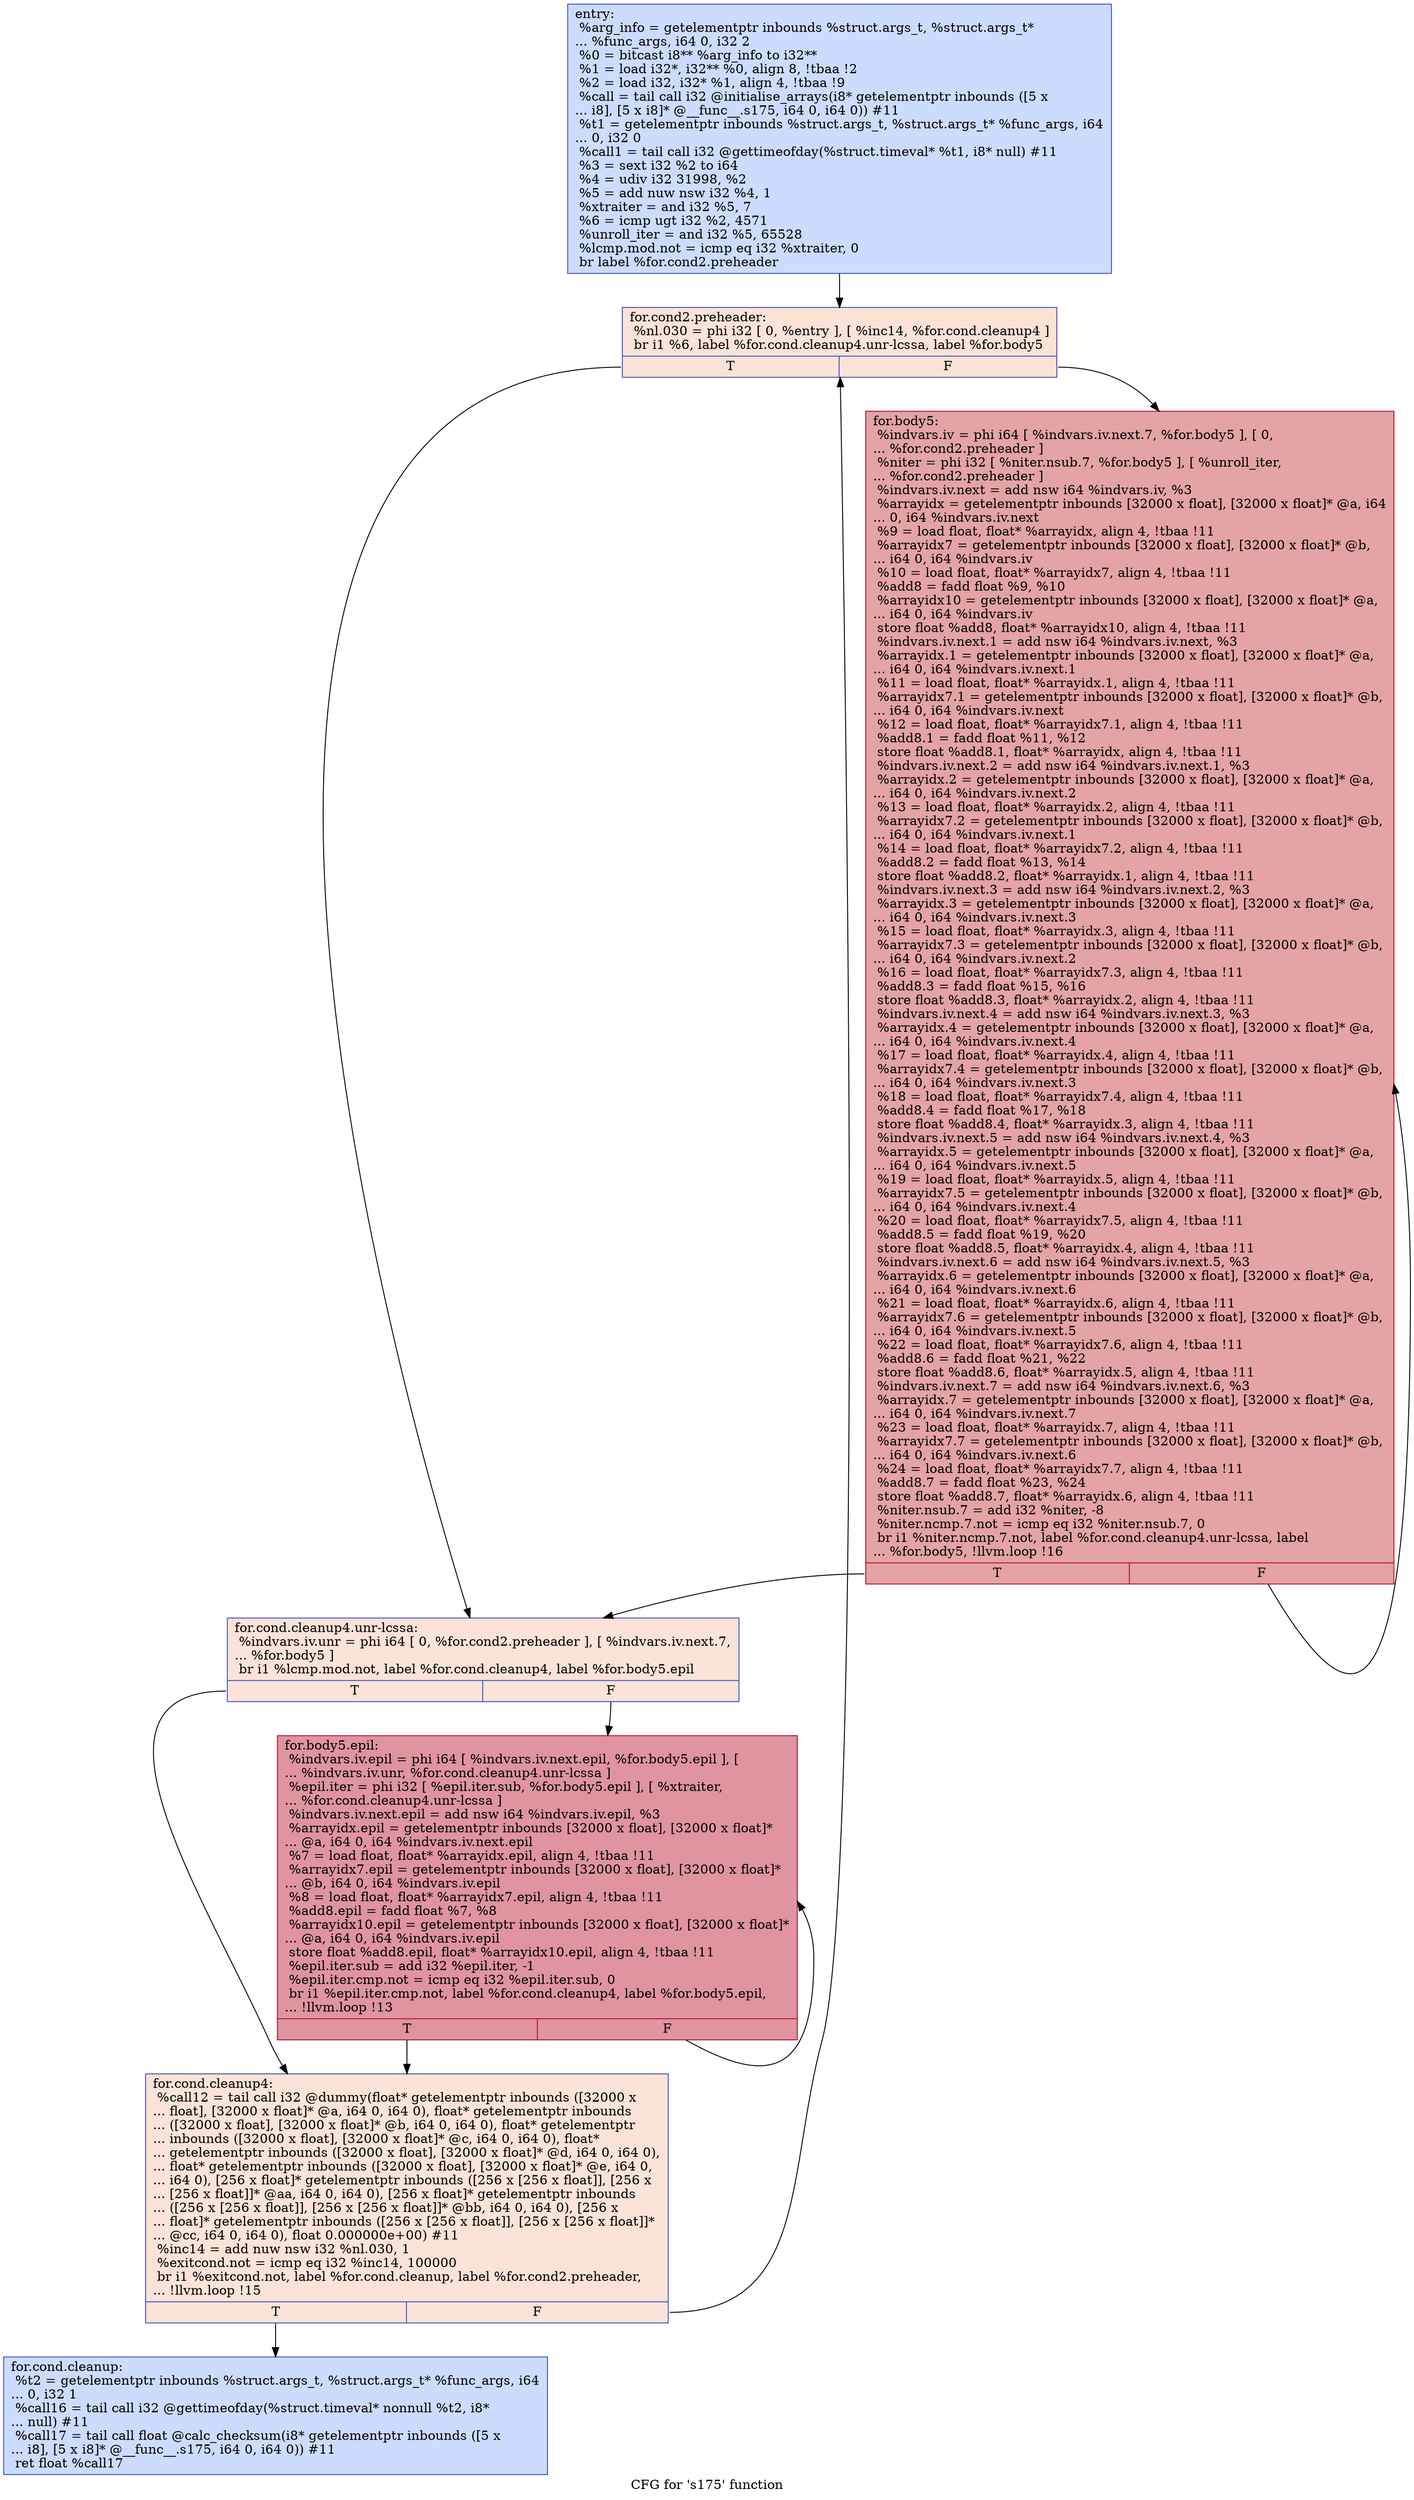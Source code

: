 digraph "CFG for 's175' function" {
	label="CFG for 's175' function";

	Node0x564c93a49490 [shape=record,color="#3d50c3ff", style=filled, fillcolor="#8caffe70",label="{entry:\l  %arg_info = getelementptr inbounds %struct.args_t, %struct.args_t*\l... %func_args, i64 0, i32 2\l  %0 = bitcast i8** %arg_info to i32**\l  %1 = load i32*, i32** %0, align 8, !tbaa !2\l  %2 = load i32, i32* %1, align 4, !tbaa !9\l  %call = tail call i32 @initialise_arrays(i8* getelementptr inbounds ([5 x\l... i8], [5 x i8]* @__func__.s175, i64 0, i64 0)) #11\l  %t1 = getelementptr inbounds %struct.args_t, %struct.args_t* %func_args, i64\l... 0, i32 0\l  %call1 = tail call i32 @gettimeofday(%struct.timeval* %t1, i8* null) #11\l  %3 = sext i32 %2 to i64\l  %4 = udiv i32 31998, %2\l  %5 = add nuw nsw i32 %4, 1\l  %xtraiter = and i32 %5, 7\l  %6 = icmp ugt i32 %2, 4571\l  %unroll_iter = and i32 %5, 65528\l  %lcmp.mod.not = icmp eq i32 %xtraiter, 0\l  br label %for.cond2.preheader\l}"];
	Node0x564c93a49490 -> Node0x564c93a4a080;
	Node0x564c93a4a080 [shape=record,color="#3d50c3ff", style=filled, fillcolor="#f6bfa670",label="{for.cond2.preheader:                              \l  %nl.030 = phi i32 [ 0, %entry ], [ %inc14, %for.cond.cleanup4 ]\l  br i1 %6, label %for.cond.cleanup4.unr-lcssa, label %for.body5\l|{<s0>T|<s1>F}}"];
	Node0x564c93a4a080:s0 -> Node0x564c93a4a2e0;
	Node0x564c93a4a080:s1 -> Node0x564c93a49410;
	Node0x564c93a4a620 [shape=record,color="#3d50c3ff", style=filled, fillcolor="#8caffe70",label="{for.cond.cleanup:                                 \l  %t2 = getelementptr inbounds %struct.args_t, %struct.args_t* %func_args, i64\l... 0, i32 1\l  %call16 = tail call i32 @gettimeofday(%struct.timeval* nonnull %t2, i8*\l... null) #11\l  %call17 = tail call float @calc_checksum(i8* getelementptr inbounds ([5 x\l... i8], [5 x i8]* @__func__.s175, i64 0, i64 0)) #11\l  ret float %call17\l}"];
	Node0x564c93a4a2e0 [shape=record,color="#3d50c3ff", style=filled, fillcolor="#f6bfa670",label="{for.cond.cleanup4.unr-lcssa:                      \l  %indvars.iv.unr = phi i64 [ 0, %for.cond2.preheader ], [ %indvars.iv.next.7,\l... %for.body5 ]\l  br i1 %lcmp.mod.not, label %for.cond.cleanup4, label %for.body5.epil\l|{<s0>T|<s1>F}}"];
	Node0x564c93a4a2e0:s0 -> Node0x564c93a4a1d0;
	Node0x564c93a4a2e0:s1 -> Node0x564c93a4ac00;
	Node0x564c93a4ac00 [shape=record,color="#b70d28ff", style=filled, fillcolor="#b70d2870",label="{for.body5.epil:                                   \l  %indvars.iv.epil = phi i64 [ %indvars.iv.next.epil, %for.body5.epil ], [\l... %indvars.iv.unr, %for.cond.cleanup4.unr-lcssa ]\l  %epil.iter = phi i32 [ %epil.iter.sub, %for.body5.epil ], [ %xtraiter,\l... %for.cond.cleanup4.unr-lcssa ]\l  %indvars.iv.next.epil = add nsw i64 %indvars.iv.epil, %3\l  %arrayidx.epil = getelementptr inbounds [32000 x float], [32000 x float]*\l... @a, i64 0, i64 %indvars.iv.next.epil\l  %7 = load float, float* %arrayidx.epil, align 4, !tbaa !11\l  %arrayidx7.epil = getelementptr inbounds [32000 x float], [32000 x float]*\l... @b, i64 0, i64 %indvars.iv.epil\l  %8 = load float, float* %arrayidx7.epil, align 4, !tbaa !11\l  %add8.epil = fadd float %7, %8\l  %arrayidx10.epil = getelementptr inbounds [32000 x float], [32000 x float]*\l... @a, i64 0, i64 %indvars.iv.epil\l  store float %add8.epil, float* %arrayidx10.epil, align 4, !tbaa !11\l  %epil.iter.sub = add i32 %epil.iter, -1\l  %epil.iter.cmp.not = icmp eq i32 %epil.iter.sub, 0\l  br i1 %epil.iter.cmp.not, label %for.cond.cleanup4, label %for.body5.epil,\l... !llvm.loop !13\l|{<s0>T|<s1>F}}"];
	Node0x564c93a4ac00:s0 -> Node0x564c93a4a1d0;
	Node0x564c93a4ac00:s1 -> Node0x564c93a4ac00;
	Node0x564c93a4a1d0 [shape=record,color="#3d50c3ff", style=filled, fillcolor="#f6bfa670",label="{for.cond.cleanup4:                                \l  %call12 = tail call i32 @dummy(float* getelementptr inbounds ([32000 x\l... float], [32000 x float]* @a, i64 0, i64 0), float* getelementptr inbounds\l... ([32000 x float], [32000 x float]* @b, i64 0, i64 0), float* getelementptr\l... inbounds ([32000 x float], [32000 x float]* @c, i64 0, i64 0), float*\l... getelementptr inbounds ([32000 x float], [32000 x float]* @d, i64 0, i64 0),\l... float* getelementptr inbounds ([32000 x float], [32000 x float]* @e, i64 0,\l... i64 0), [256 x float]* getelementptr inbounds ([256 x [256 x float]], [256 x\l... [256 x float]]* @aa, i64 0, i64 0), [256 x float]* getelementptr inbounds\l... ([256 x [256 x float]], [256 x [256 x float]]* @bb, i64 0, i64 0), [256 x\l... float]* getelementptr inbounds ([256 x [256 x float]], [256 x [256 x float]]*\l... @cc, i64 0, i64 0), float 0.000000e+00) #11\l  %inc14 = add nuw nsw i32 %nl.030, 1\l  %exitcond.not = icmp eq i32 %inc14, 100000\l  br i1 %exitcond.not, label %for.cond.cleanup, label %for.cond2.preheader,\l... !llvm.loop !15\l|{<s0>T|<s1>F}}"];
	Node0x564c93a4a1d0:s0 -> Node0x564c93a4a620;
	Node0x564c93a4a1d0:s1 -> Node0x564c93a4a080;
	Node0x564c93a49410 [shape=record,color="#b70d28ff", style=filled, fillcolor="#c32e3170",label="{for.body5:                                        \l  %indvars.iv = phi i64 [ %indvars.iv.next.7, %for.body5 ], [ 0,\l... %for.cond2.preheader ]\l  %niter = phi i32 [ %niter.nsub.7, %for.body5 ], [ %unroll_iter,\l... %for.cond2.preheader ]\l  %indvars.iv.next = add nsw i64 %indvars.iv, %3\l  %arrayidx = getelementptr inbounds [32000 x float], [32000 x float]* @a, i64\l... 0, i64 %indvars.iv.next\l  %9 = load float, float* %arrayidx, align 4, !tbaa !11\l  %arrayidx7 = getelementptr inbounds [32000 x float], [32000 x float]* @b,\l... i64 0, i64 %indvars.iv\l  %10 = load float, float* %arrayidx7, align 4, !tbaa !11\l  %add8 = fadd float %9, %10\l  %arrayidx10 = getelementptr inbounds [32000 x float], [32000 x float]* @a,\l... i64 0, i64 %indvars.iv\l  store float %add8, float* %arrayidx10, align 4, !tbaa !11\l  %indvars.iv.next.1 = add nsw i64 %indvars.iv.next, %3\l  %arrayidx.1 = getelementptr inbounds [32000 x float], [32000 x float]* @a,\l... i64 0, i64 %indvars.iv.next.1\l  %11 = load float, float* %arrayidx.1, align 4, !tbaa !11\l  %arrayidx7.1 = getelementptr inbounds [32000 x float], [32000 x float]* @b,\l... i64 0, i64 %indvars.iv.next\l  %12 = load float, float* %arrayidx7.1, align 4, !tbaa !11\l  %add8.1 = fadd float %11, %12\l  store float %add8.1, float* %arrayidx, align 4, !tbaa !11\l  %indvars.iv.next.2 = add nsw i64 %indvars.iv.next.1, %3\l  %arrayidx.2 = getelementptr inbounds [32000 x float], [32000 x float]* @a,\l... i64 0, i64 %indvars.iv.next.2\l  %13 = load float, float* %arrayidx.2, align 4, !tbaa !11\l  %arrayidx7.2 = getelementptr inbounds [32000 x float], [32000 x float]* @b,\l... i64 0, i64 %indvars.iv.next.1\l  %14 = load float, float* %arrayidx7.2, align 4, !tbaa !11\l  %add8.2 = fadd float %13, %14\l  store float %add8.2, float* %arrayidx.1, align 4, !tbaa !11\l  %indvars.iv.next.3 = add nsw i64 %indvars.iv.next.2, %3\l  %arrayidx.3 = getelementptr inbounds [32000 x float], [32000 x float]* @a,\l... i64 0, i64 %indvars.iv.next.3\l  %15 = load float, float* %arrayidx.3, align 4, !tbaa !11\l  %arrayidx7.3 = getelementptr inbounds [32000 x float], [32000 x float]* @b,\l... i64 0, i64 %indvars.iv.next.2\l  %16 = load float, float* %arrayidx7.3, align 4, !tbaa !11\l  %add8.3 = fadd float %15, %16\l  store float %add8.3, float* %arrayidx.2, align 4, !tbaa !11\l  %indvars.iv.next.4 = add nsw i64 %indvars.iv.next.3, %3\l  %arrayidx.4 = getelementptr inbounds [32000 x float], [32000 x float]* @a,\l... i64 0, i64 %indvars.iv.next.4\l  %17 = load float, float* %arrayidx.4, align 4, !tbaa !11\l  %arrayidx7.4 = getelementptr inbounds [32000 x float], [32000 x float]* @b,\l... i64 0, i64 %indvars.iv.next.3\l  %18 = load float, float* %arrayidx7.4, align 4, !tbaa !11\l  %add8.4 = fadd float %17, %18\l  store float %add8.4, float* %arrayidx.3, align 4, !tbaa !11\l  %indvars.iv.next.5 = add nsw i64 %indvars.iv.next.4, %3\l  %arrayidx.5 = getelementptr inbounds [32000 x float], [32000 x float]* @a,\l... i64 0, i64 %indvars.iv.next.5\l  %19 = load float, float* %arrayidx.5, align 4, !tbaa !11\l  %arrayidx7.5 = getelementptr inbounds [32000 x float], [32000 x float]* @b,\l... i64 0, i64 %indvars.iv.next.4\l  %20 = load float, float* %arrayidx7.5, align 4, !tbaa !11\l  %add8.5 = fadd float %19, %20\l  store float %add8.5, float* %arrayidx.4, align 4, !tbaa !11\l  %indvars.iv.next.6 = add nsw i64 %indvars.iv.next.5, %3\l  %arrayidx.6 = getelementptr inbounds [32000 x float], [32000 x float]* @a,\l... i64 0, i64 %indvars.iv.next.6\l  %21 = load float, float* %arrayidx.6, align 4, !tbaa !11\l  %arrayidx7.6 = getelementptr inbounds [32000 x float], [32000 x float]* @b,\l... i64 0, i64 %indvars.iv.next.5\l  %22 = load float, float* %arrayidx7.6, align 4, !tbaa !11\l  %add8.6 = fadd float %21, %22\l  store float %add8.6, float* %arrayidx.5, align 4, !tbaa !11\l  %indvars.iv.next.7 = add nsw i64 %indvars.iv.next.6, %3\l  %arrayidx.7 = getelementptr inbounds [32000 x float], [32000 x float]* @a,\l... i64 0, i64 %indvars.iv.next.7\l  %23 = load float, float* %arrayidx.7, align 4, !tbaa !11\l  %arrayidx7.7 = getelementptr inbounds [32000 x float], [32000 x float]* @b,\l... i64 0, i64 %indvars.iv.next.6\l  %24 = load float, float* %arrayidx7.7, align 4, !tbaa !11\l  %add8.7 = fadd float %23, %24\l  store float %add8.7, float* %arrayidx.6, align 4, !tbaa !11\l  %niter.nsub.7 = add i32 %niter, -8\l  %niter.ncmp.7.not = icmp eq i32 %niter.nsub.7, 0\l  br i1 %niter.ncmp.7.not, label %for.cond.cleanup4.unr-lcssa, label\l... %for.body5, !llvm.loop !16\l|{<s0>T|<s1>F}}"];
	Node0x564c93a49410:s0 -> Node0x564c93a4a2e0;
	Node0x564c93a49410:s1 -> Node0x564c93a49410;
}
